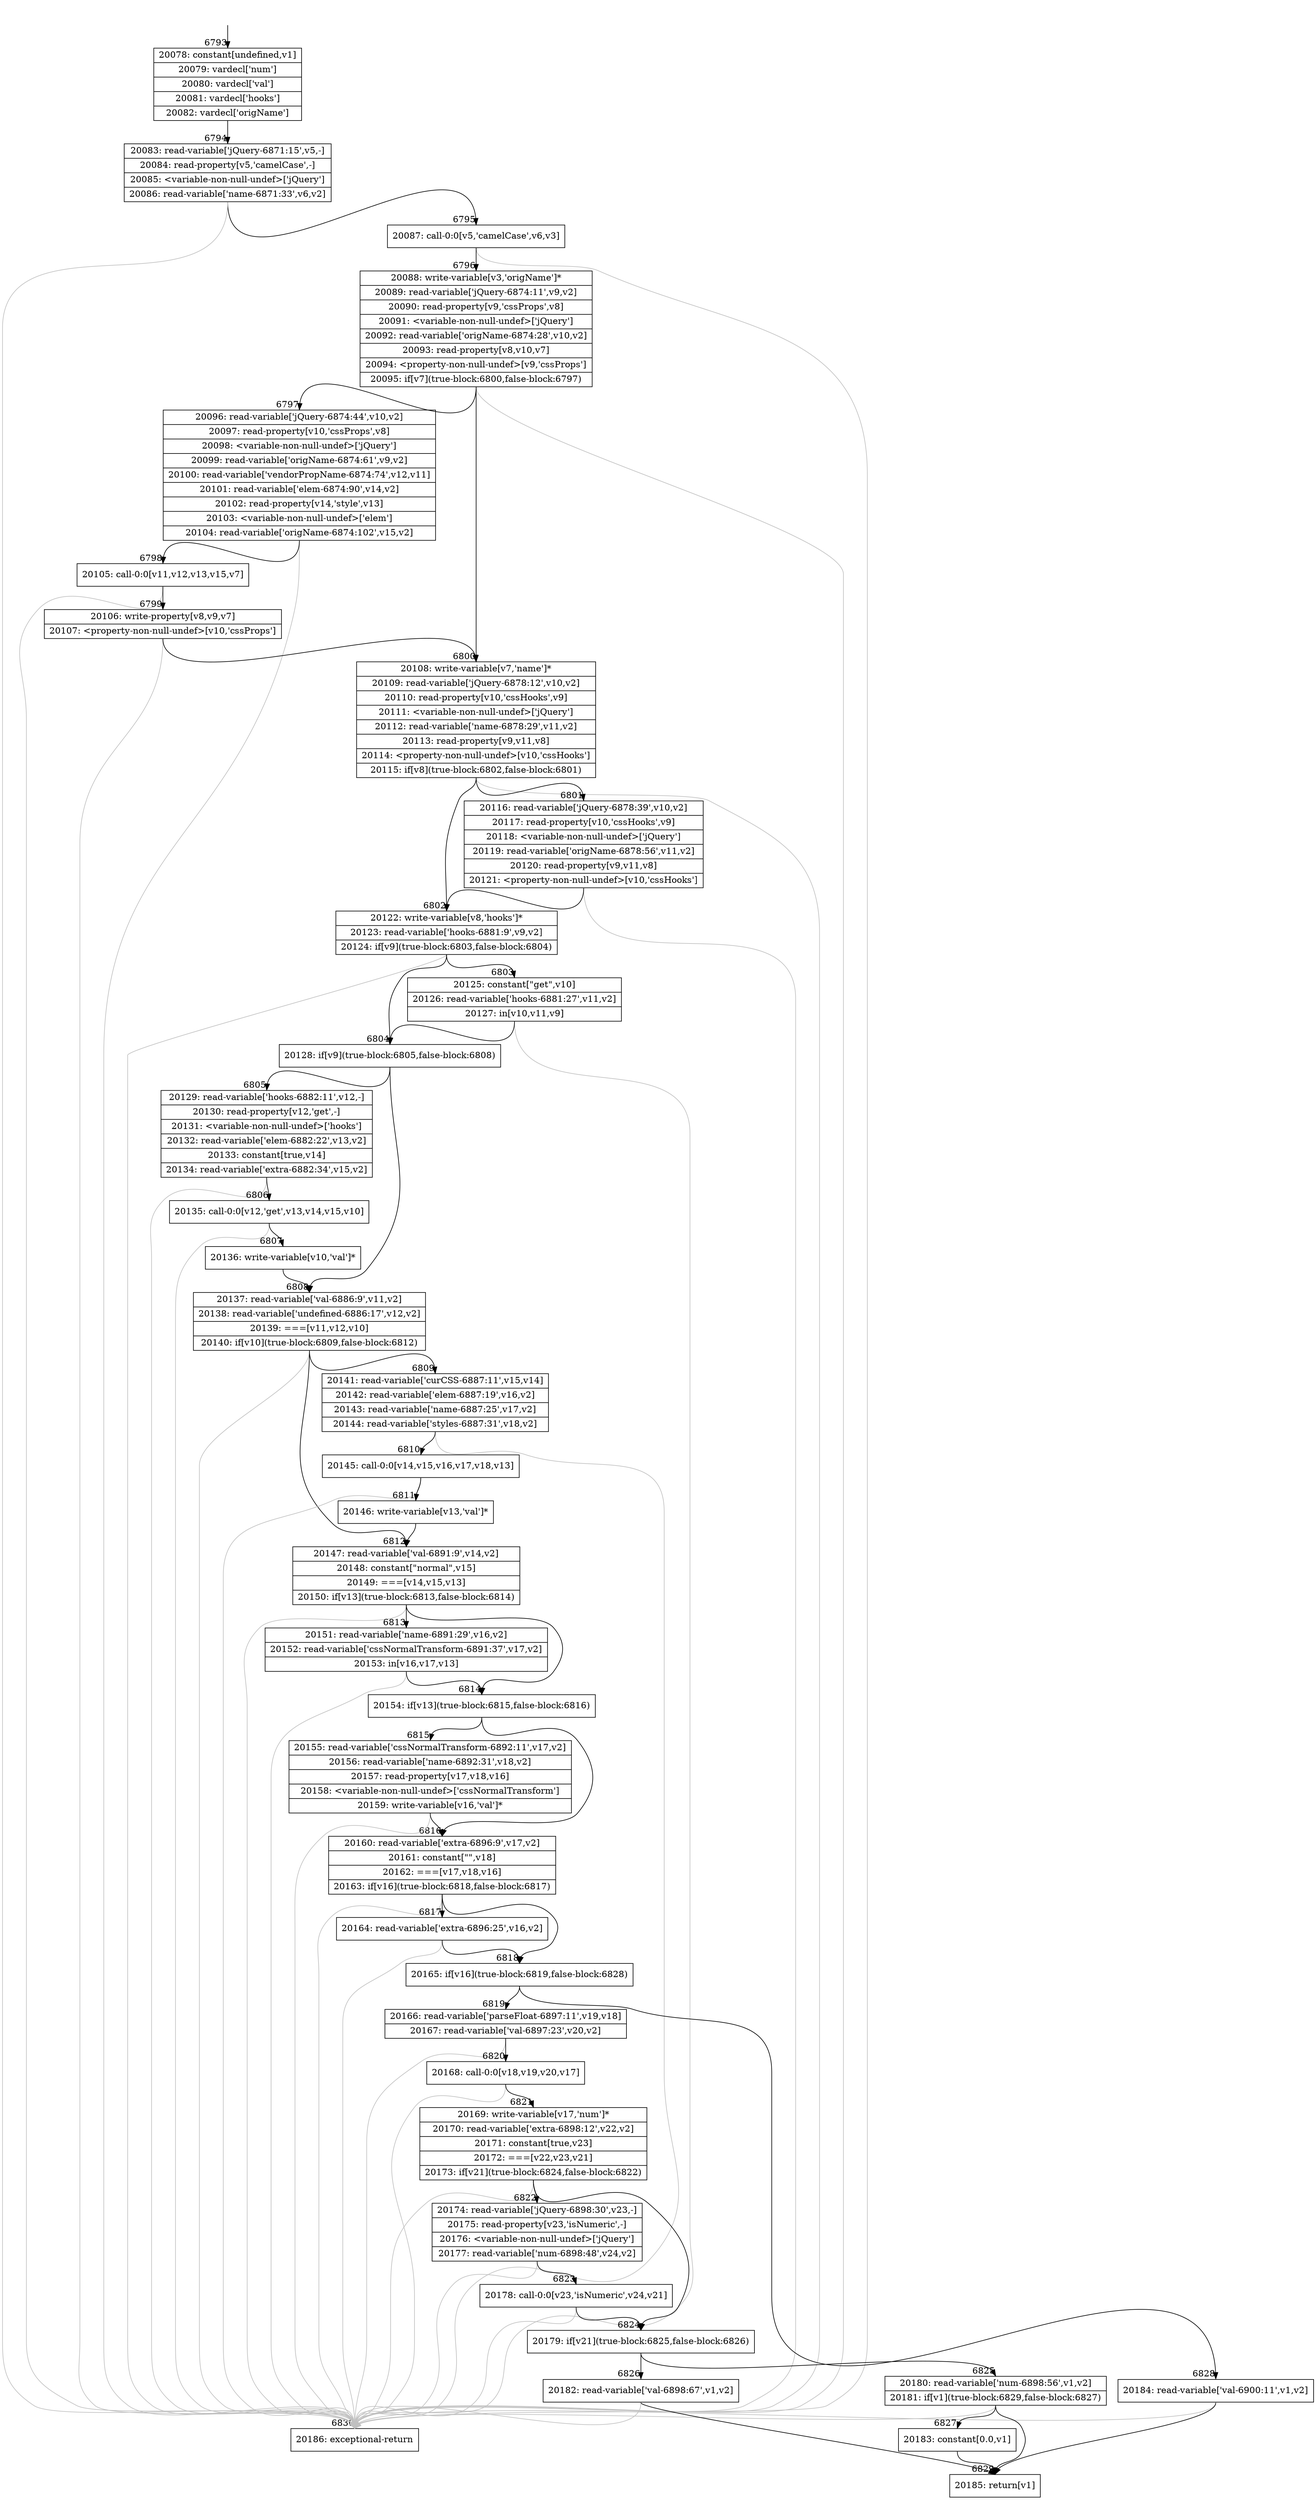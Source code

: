digraph {
rankdir="TD"
BB_entry428[shape=none,label=""];
BB_entry428 -> BB6793 [tailport=s, headport=n, headlabel="    6793"]
BB6793 [shape=record label="{20078: constant[undefined,v1]|20079: vardecl['num']|20080: vardecl['val']|20081: vardecl['hooks']|20082: vardecl['origName']}" ] 
BB6793 -> BB6794 [tailport=s, headport=n, headlabel="      6794"]
BB6794 [shape=record label="{20083: read-variable['jQuery-6871:15',v5,-]|20084: read-property[v5,'camelCase',-]|20085: \<variable-non-null-undef\>['jQuery']|20086: read-variable['name-6871:33',v6,v2]}" ] 
BB6794 -> BB6795 [tailport=s, headport=n, headlabel="      6795"]
BB6794 -> BB6830 [tailport=s, headport=n, color=gray, headlabel="      6830"]
BB6795 [shape=record label="{20087: call-0:0[v5,'camelCase',v6,v3]}" ] 
BB6795 -> BB6796 [tailport=s, headport=n, headlabel="      6796"]
BB6795 -> BB6830 [tailport=s, headport=n, color=gray]
BB6796 [shape=record label="{20088: write-variable[v3,'origName']*|20089: read-variable['jQuery-6874:11',v9,v2]|20090: read-property[v9,'cssProps',v8]|20091: \<variable-non-null-undef\>['jQuery']|20092: read-variable['origName-6874:28',v10,v2]|20093: read-property[v8,v10,v7]|20094: \<property-non-null-undef\>[v9,'cssProps']|20095: if[v7](true-block:6800,false-block:6797)}" ] 
BB6796 -> BB6800 [tailport=s, headport=n, headlabel="      6800"]
BB6796 -> BB6797 [tailport=s, headport=n, headlabel="      6797"]
BB6796 -> BB6830 [tailport=s, headport=n, color=gray]
BB6797 [shape=record label="{20096: read-variable['jQuery-6874:44',v10,v2]|20097: read-property[v10,'cssProps',v8]|20098: \<variable-non-null-undef\>['jQuery']|20099: read-variable['origName-6874:61',v9,v2]|20100: read-variable['vendorPropName-6874:74',v12,v11]|20101: read-variable['elem-6874:90',v14,v2]|20102: read-property[v14,'style',v13]|20103: \<variable-non-null-undef\>['elem']|20104: read-variable['origName-6874:102',v15,v2]}" ] 
BB6797 -> BB6798 [tailport=s, headport=n, headlabel="      6798"]
BB6797 -> BB6830 [tailport=s, headport=n, color=gray]
BB6798 [shape=record label="{20105: call-0:0[v11,v12,v13,v15,v7]}" ] 
BB6798 -> BB6799 [tailport=s, headport=n, headlabel="      6799"]
BB6798 -> BB6830 [tailport=s, headport=n, color=gray]
BB6799 [shape=record label="{20106: write-property[v8,v9,v7]|20107: \<property-non-null-undef\>[v10,'cssProps']}" ] 
BB6799 -> BB6800 [tailport=s, headport=n]
BB6799 -> BB6830 [tailport=s, headport=n, color=gray]
BB6800 [shape=record label="{20108: write-variable[v7,'name']*|20109: read-variable['jQuery-6878:12',v10,v2]|20110: read-property[v10,'cssHooks',v9]|20111: \<variable-non-null-undef\>['jQuery']|20112: read-variable['name-6878:29',v11,v2]|20113: read-property[v9,v11,v8]|20114: \<property-non-null-undef\>[v10,'cssHooks']|20115: if[v8](true-block:6802,false-block:6801)}" ] 
BB6800 -> BB6802 [tailport=s, headport=n, headlabel="      6802"]
BB6800 -> BB6801 [tailport=s, headport=n, headlabel="      6801"]
BB6800 -> BB6830 [tailport=s, headport=n, color=gray]
BB6801 [shape=record label="{20116: read-variable['jQuery-6878:39',v10,v2]|20117: read-property[v10,'cssHooks',v9]|20118: \<variable-non-null-undef\>['jQuery']|20119: read-variable['origName-6878:56',v11,v2]|20120: read-property[v9,v11,v8]|20121: \<property-non-null-undef\>[v10,'cssHooks']}" ] 
BB6801 -> BB6802 [tailport=s, headport=n]
BB6801 -> BB6830 [tailport=s, headport=n, color=gray]
BB6802 [shape=record label="{20122: write-variable[v8,'hooks']*|20123: read-variable['hooks-6881:9',v9,v2]|20124: if[v9](true-block:6803,false-block:6804)}" ] 
BB6802 -> BB6804 [tailport=s, headport=n, headlabel="      6804"]
BB6802 -> BB6803 [tailport=s, headport=n, headlabel="      6803"]
BB6802 -> BB6830 [tailport=s, headport=n, color=gray]
BB6803 [shape=record label="{20125: constant[\"get\",v10]|20126: read-variable['hooks-6881:27',v11,v2]|20127: in[v10,v11,v9]}" ] 
BB6803 -> BB6804 [tailport=s, headport=n]
BB6803 -> BB6830 [tailport=s, headport=n, color=gray]
BB6804 [shape=record label="{20128: if[v9](true-block:6805,false-block:6808)}" ] 
BB6804 -> BB6805 [tailport=s, headport=n, headlabel="      6805"]
BB6804 -> BB6808 [tailport=s, headport=n, headlabel="      6808"]
BB6805 [shape=record label="{20129: read-variable['hooks-6882:11',v12,-]|20130: read-property[v12,'get',-]|20131: \<variable-non-null-undef\>['hooks']|20132: read-variable['elem-6882:22',v13,v2]|20133: constant[true,v14]|20134: read-variable['extra-6882:34',v15,v2]}" ] 
BB6805 -> BB6806 [tailport=s, headport=n, headlabel="      6806"]
BB6805 -> BB6830 [tailport=s, headport=n, color=gray]
BB6806 [shape=record label="{20135: call-0:0[v12,'get',v13,v14,v15,v10]}" ] 
BB6806 -> BB6807 [tailport=s, headport=n, headlabel="      6807"]
BB6806 -> BB6830 [tailport=s, headport=n, color=gray]
BB6807 [shape=record label="{20136: write-variable[v10,'val']*}" ] 
BB6807 -> BB6808 [tailport=s, headport=n]
BB6808 [shape=record label="{20137: read-variable['val-6886:9',v11,v2]|20138: read-variable['undefined-6886:17',v12,v2]|20139: ===[v11,v12,v10]|20140: if[v10](true-block:6809,false-block:6812)}" ] 
BB6808 -> BB6809 [tailport=s, headport=n, headlabel="      6809"]
BB6808 -> BB6812 [tailport=s, headport=n, headlabel="      6812"]
BB6808 -> BB6830 [tailport=s, headport=n, color=gray]
BB6809 [shape=record label="{20141: read-variable['curCSS-6887:11',v15,v14]|20142: read-variable['elem-6887:19',v16,v2]|20143: read-variable['name-6887:25',v17,v2]|20144: read-variable['styles-6887:31',v18,v2]}" ] 
BB6809 -> BB6810 [tailport=s, headport=n, headlabel="      6810"]
BB6809 -> BB6830 [tailport=s, headport=n, color=gray]
BB6810 [shape=record label="{20145: call-0:0[v14,v15,v16,v17,v18,v13]}" ] 
BB6810 -> BB6811 [tailport=s, headport=n, headlabel="      6811"]
BB6810 -> BB6830 [tailport=s, headport=n, color=gray]
BB6811 [shape=record label="{20146: write-variable[v13,'val']*}" ] 
BB6811 -> BB6812 [tailport=s, headport=n]
BB6812 [shape=record label="{20147: read-variable['val-6891:9',v14,v2]|20148: constant[\"normal\",v15]|20149: ===[v14,v15,v13]|20150: if[v13](true-block:6813,false-block:6814)}" ] 
BB6812 -> BB6814 [tailport=s, headport=n, headlabel="      6814"]
BB6812 -> BB6813 [tailport=s, headport=n, headlabel="      6813"]
BB6812 -> BB6830 [tailport=s, headport=n, color=gray]
BB6813 [shape=record label="{20151: read-variable['name-6891:29',v16,v2]|20152: read-variable['cssNormalTransform-6891:37',v17,v2]|20153: in[v16,v17,v13]}" ] 
BB6813 -> BB6814 [tailport=s, headport=n]
BB6813 -> BB6830 [tailport=s, headport=n, color=gray]
BB6814 [shape=record label="{20154: if[v13](true-block:6815,false-block:6816)}" ] 
BB6814 -> BB6815 [tailport=s, headport=n, headlabel="      6815"]
BB6814 -> BB6816 [tailport=s, headport=n, headlabel="      6816"]
BB6815 [shape=record label="{20155: read-variable['cssNormalTransform-6892:11',v17,v2]|20156: read-variable['name-6892:31',v18,v2]|20157: read-property[v17,v18,v16]|20158: \<variable-non-null-undef\>['cssNormalTransform']|20159: write-variable[v16,'val']*}" ] 
BB6815 -> BB6816 [tailport=s, headport=n]
BB6815 -> BB6830 [tailport=s, headport=n, color=gray]
BB6816 [shape=record label="{20160: read-variable['extra-6896:9',v17,v2]|20161: constant[\"\",v18]|20162: ===[v17,v18,v16]|20163: if[v16](true-block:6818,false-block:6817)}" ] 
BB6816 -> BB6818 [tailport=s, headport=n, headlabel="      6818"]
BB6816 -> BB6817 [tailport=s, headport=n, headlabel="      6817"]
BB6816 -> BB6830 [tailport=s, headport=n, color=gray]
BB6817 [shape=record label="{20164: read-variable['extra-6896:25',v16,v2]}" ] 
BB6817 -> BB6818 [tailport=s, headport=n]
BB6817 -> BB6830 [tailport=s, headport=n, color=gray]
BB6818 [shape=record label="{20165: if[v16](true-block:6819,false-block:6828)}" ] 
BB6818 -> BB6819 [tailport=s, headport=n, headlabel="      6819"]
BB6818 -> BB6828 [tailport=s, headport=n, headlabel="      6828"]
BB6819 [shape=record label="{20166: read-variable['parseFloat-6897:11',v19,v18]|20167: read-variable['val-6897:23',v20,v2]}" ] 
BB6819 -> BB6820 [tailport=s, headport=n, headlabel="      6820"]
BB6819 -> BB6830 [tailport=s, headport=n, color=gray]
BB6820 [shape=record label="{20168: call-0:0[v18,v19,v20,v17]}" ] 
BB6820 -> BB6821 [tailport=s, headport=n, headlabel="      6821"]
BB6820 -> BB6830 [tailport=s, headport=n, color=gray]
BB6821 [shape=record label="{20169: write-variable[v17,'num']*|20170: read-variable['extra-6898:12',v22,v2]|20171: constant[true,v23]|20172: ===[v22,v23,v21]|20173: if[v21](true-block:6824,false-block:6822)}" ] 
BB6821 -> BB6824 [tailport=s, headport=n, headlabel="      6824"]
BB6821 -> BB6822 [tailport=s, headport=n, headlabel="      6822"]
BB6821 -> BB6830 [tailport=s, headport=n, color=gray]
BB6822 [shape=record label="{20174: read-variable['jQuery-6898:30',v23,-]|20175: read-property[v23,'isNumeric',-]|20176: \<variable-non-null-undef\>['jQuery']|20177: read-variable['num-6898:48',v24,v2]}" ] 
BB6822 -> BB6823 [tailport=s, headport=n, headlabel="      6823"]
BB6822 -> BB6830 [tailport=s, headport=n, color=gray]
BB6823 [shape=record label="{20178: call-0:0[v23,'isNumeric',v24,v21]}" ] 
BB6823 -> BB6824 [tailport=s, headport=n]
BB6823 -> BB6830 [tailport=s, headport=n, color=gray]
BB6824 [shape=record label="{20179: if[v21](true-block:6825,false-block:6826)}" ] 
BB6824 -> BB6825 [tailport=s, headport=n, headlabel="      6825"]
BB6824 -> BB6826 [tailport=s, headport=n, headlabel="      6826"]
BB6825 [shape=record label="{20180: read-variable['num-6898:56',v1,v2]|20181: if[v1](true-block:6829,false-block:6827)}" ] 
BB6825 -> BB6829 [tailport=s, headport=n, headlabel="      6829"]
BB6825 -> BB6827 [tailport=s, headport=n, headlabel="      6827"]
BB6825 -> BB6830 [tailport=s, headport=n, color=gray]
BB6826 [shape=record label="{20182: read-variable['val-6898:67',v1,v2]}" ] 
BB6826 -> BB6829 [tailport=s, headport=n]
BB6826 -> BB6830 [tailport=s, headport=n, color=gray]
BB6827 [shape=record label="{20183: constant[0.0,v1]}" ] 
BB6827 -> BB6829 [tailport=s, headport=n]
BB6828 [shape=record label="{20184: read-variable['val-6900:11',v1,v2]}" ] 
BB6828 -> BB6829 [tailport=s, headport=n]
BB6828 -> BB6830 [tailport=s, headport=n, color=gray]
BB6829 [shape=record label="{20185: return[v1]}" ] 
BB6830 [shape=record label="{20186: exceptional-return}" ] 
}
